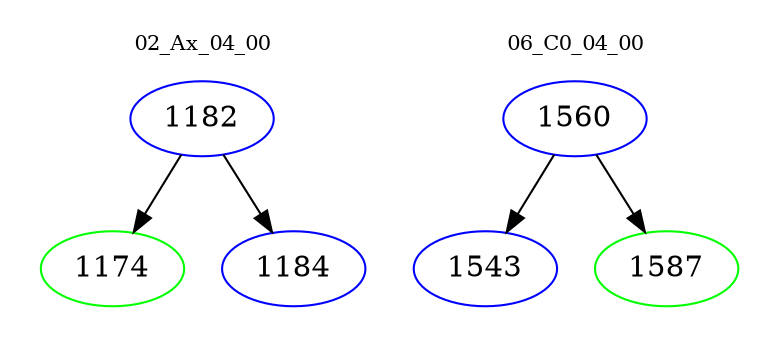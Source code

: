 digraph{
subgraph cluster_0 {
color = white
label = "02_Ax_04_00";
fontsize=10;
T0_1182 [label="1182", color="blue"]
T0_1182 -> T0_1174 [color="black"]
T0_1174 [label="1174", color="green"]
T0_1182 -> T0_1184 [color="black"]
T0_1184 [label="1184", color="blue"]
}
subgraph cluster_1 {
color = white
label = "06_C0_04_00";
fontsize=10;
T1_1560 [label="1560", color="blue"]
T1_1560 -> T1_1543 [color="black"]
T1_1543 [label="1543", color="blue"]
T1_1560 -> T1_1587 [color="black"]
T1_1587 [label="1587", color="green"]
}
}
